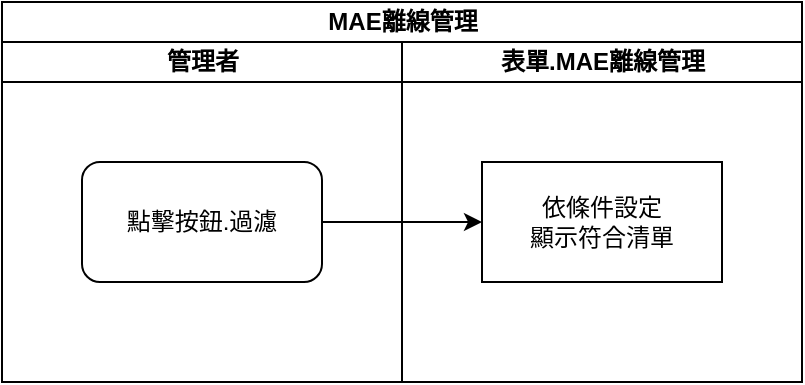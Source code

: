 <mxfile version="13.6.2" type="device"><diagram id="I4QkY3C88Szb_Yi4uDHQ" name="第1頁"><mxGraphModel dx="1094" dy="634" grid="1" gridSize="10" guides="1" tooltips="1" connect="1" arrows="1" fold="1" page="1" pageScale="1" pageWidth="827" pageHeight="1169" math="0" shadow="0"><root><mxCell id="0"/><mxCell id="1" parent="0"/><mxCell id="bksOtpz_Bt-lh9V_C3me-1" value="MAE離線管理" style="swimlane;html=1;childLayout=stackLayout;resizeParent=1;resizeParentMax=0;startSize=20;" parent="1" vertex="1"><mxGeometry x="200" y="120" width="400" height="190" as="geometry"/></mxCell><mxCell id="bksOtpz_Bt-lh9V_C3me-2" value="管理者" style="swimlane;html=1;startSize=20;" parent="bksOtpz_Bt-lh9V_C3me-1" vertex="1"><mxGeometry y="20" width="200" height="170" as="geometry"/></mxCell><mxCell id="bksOtpz_Bt-lh9V_C3me-6" value="點擊按鈕.過濾" style="rounded=1;whiteSpace=wrap;html=1;" parent="bksOtpz_Bt-lh9V_C3me-2" vertex="1"><mxGeometry x="40" y="60" width="120" height="60" as="geometry"/></mxCell><mxCell id="bksOtpz_Bt-lh9V_C3me-3" value="表單.MAE離線管理" style="swimlane;html=1;startSize=20;" parent="bksOtpz_Bt-lh9V_C3me-1" vertex="1"><mxGeometry x="200" y="20" width="200" height="170" as="geometry"/></mxCell><mxCell id="bksOtpz_Bt-lh9V_C3me-7" value="依條件設定&lt;br&gt;顯示符合清單" style="rounded=0;whiteSpace=wrap;html=1;" parent="bksOtpz_Bt-lh9V_C3me-3" vertex="1"><mxGeometry x="40" y="60" width="120" height="60" as="geometry"/></mxCell><mxCell id="bksOtpz_Bt-lh9V_C3me-9" style="edgeStyle=orthogonalEdgeStyle;rounded=0;orthogonalLoop=1;jettySize=auto;html=1;exitX=1;exitY=0.5;exitDx=0;exitDy=0;entryX=0;entryY=0.5;entryDx=0;entryDy=0;" parent="bksOtpz_Bt-lh9V_C3me-1" source="bksOtpz_Bt-lh9V_C3me-6" target="bksOtpz_Bt-lh9V_C3me-7" edge="1"><mxGeometry relative="1" as="geometry"/></mxCell></root></mxGraphModel></diagram></mxfile>